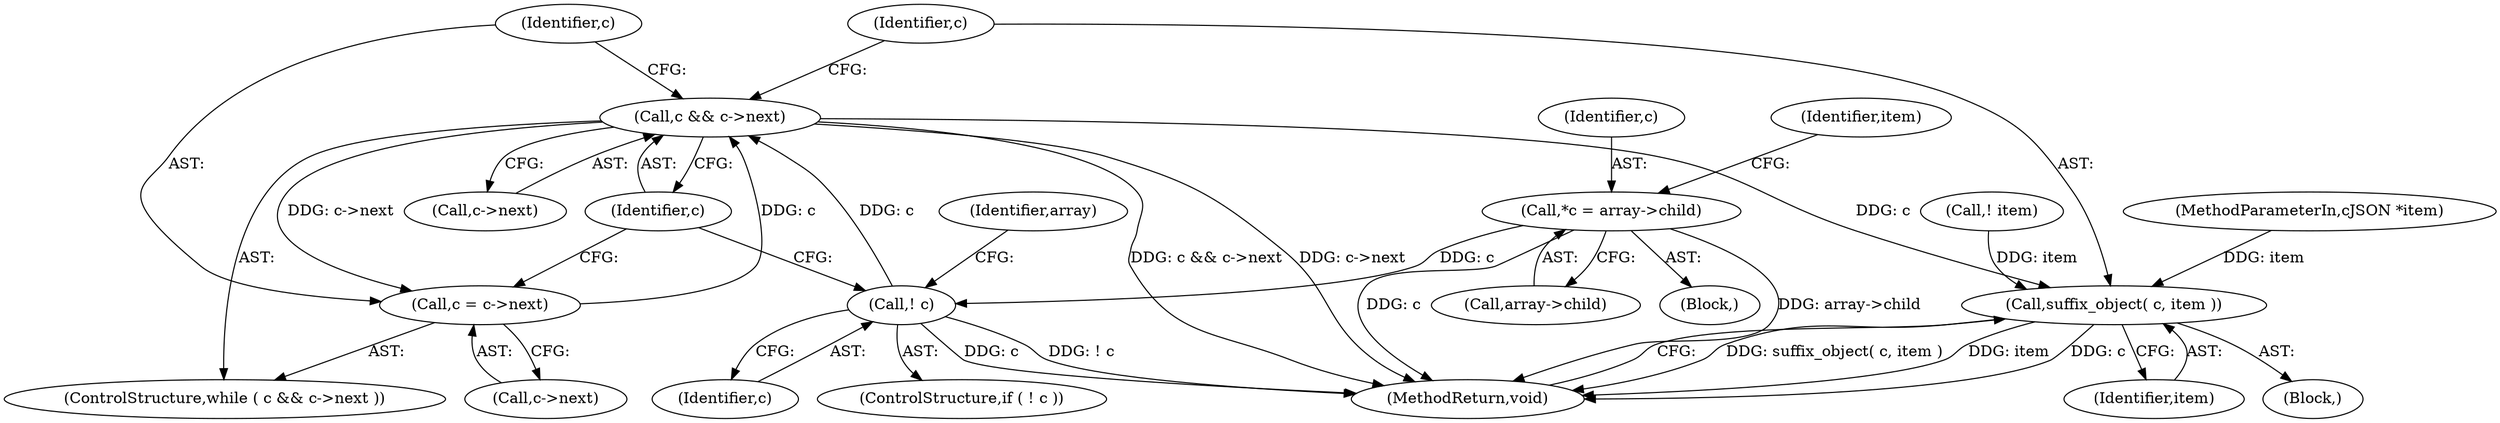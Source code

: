 digraph "1_iperf_91f2fa59e8ed80dfbf400add0164ee0e508e412a_1@pointer" {
"1000126" [label="(Call,c && c->next)"];
"1000131" [label="(Call,c = c->next)"];
"1000126" [label="(Call,c && c->next)"];
"1000115" [label="(Call,! c)"];
"1000105" [label="(Call,*c = array->child)"];
"1000136" [label="(Call,suffix_object( c, item ))"];
"1000106" [label="(Identifier,c)"];
"1000112" [label="(Identifier,item)"];
"1000139" [label="(MethodReturn,void)"];
"1000116" [label="(Identifier,c)"];
"1000114" [label="(ControlStructure,if ( ! c ))"];
"1000126" [label="(Call,c && c->next)"];
"1000111" [label="(Call,! item)"];
"1000125" [label="(ControlStructure,while ( c && c->next ))"];
"1000128" [label="(Call,c->next)"];
"1000107" [label="(Call,array->child)"];
"1000133" [label="(Call,c->next)"];
"1000103" [label="(Block,)"];
"1000131" [label="(Call,c = c->next)"];
"1000136" [label="(Call,suffix_object( c, item ))"];
"1000115" [label="(Call,! c)"];
"1000138" [label="(Identifier,item)"];
"1000137" [label="(Identifier,c)"];
"1000105" [label="(Call,*c = array->child)"];
"1000102" [label="(MethodParameterIn,cJSON *item)"];
"1000132" [label="(Identifier,c)"];
"1000127" [label="(Identifier,c)"];
"1000120" [label="(Identifier,array)"];
"1000124" [label="(Block,)"];
"1000126" -> "1000125"  [label="AST: "];
"1000126" -> "1000127"  [label="CFG: "];
"1000126" -> "1000128"  [label="CFG: "];
"1000127" -> "1000126"  [label="AST: "];
"1000128" -> "1000126"  [label="AST: "];
"1000132" -> "1000126"  [label="CFG: "];
"1000137" -> "1000126"  [label="CFG: "];
"1000126" -> "1000139"  [label="DDG: c && c->next"];
"1000126" -> "1000139"  [label="DDG: c->next"];
"1000131" -> "1000126"  [label="DDG: c"];
"1000115" -> "1000126"  [label="DDG: c"];
"1000126" -> "1000131"  [label="DDG: c->next"];
"1000126" -> "1000136"  [label="DDG: c"];
"1000131" -> "1000125"  [label="AST: "];
"1000131" -> "1000133"  [label="CFG: "];
"1000132" -> "1000131"  [label="AST: "];
"1000133" -> "1000131"  [label="AST: "];
"1000127" -> "1000131"  [label="CFG: "];
"1000115" -> "1000114"  [label="AST: "];
"1000115" -> "1000116"  [label="CFG: "];
"1000116" -> "1000115"  [label="AST: "];
"1000120" -> "1000115"  [label="CFG: "];
"1000127" -> "1000115"  [label="CFG: "];
"1000115" -> "1000139"  [label="DDG: ! c"];
"1000115" -> "1000139"  [label="DDG: c"];
"1000105" -> "1000115"  [label="DDG: c"];
"1000105" -> "1000103"  [label="AST: "];
"1000105" -> "1000107"  [label="CFG: "];
"1000106" -> "1000105"  [label="AST: "];
"1000107" -> "1000105"  [label="AST: "];
"1000112" -> "1000105"  [label="CFG: "];
"1000105" -> "1000139"  [label="DDG: array->child"];
"1000105" -> "1000139"  [label="DDG: c"];
"1000136" -> "1000124"  [label="AST: "];
"1000136" -> "1000138"  [label="CFG: "];
"1000137" -> "1000136"  [label="AST: "];
"1000138" -> "1000136"  [label="AST: "];
"1000139" -> "1000136"  [label="CFG: "];
"1000136" -> "1000139"  [label="DDG: suffix_object( c, item )"];
"1000136" -> "1000139"  [label="DDG: item"];
"1000136" -> "1000139"  [label="DDG: c"];
"1000111" -> "1000136"  [label="DDG: item"];
"1000102" -> "1000136"  [label="DDG: item"];
}
